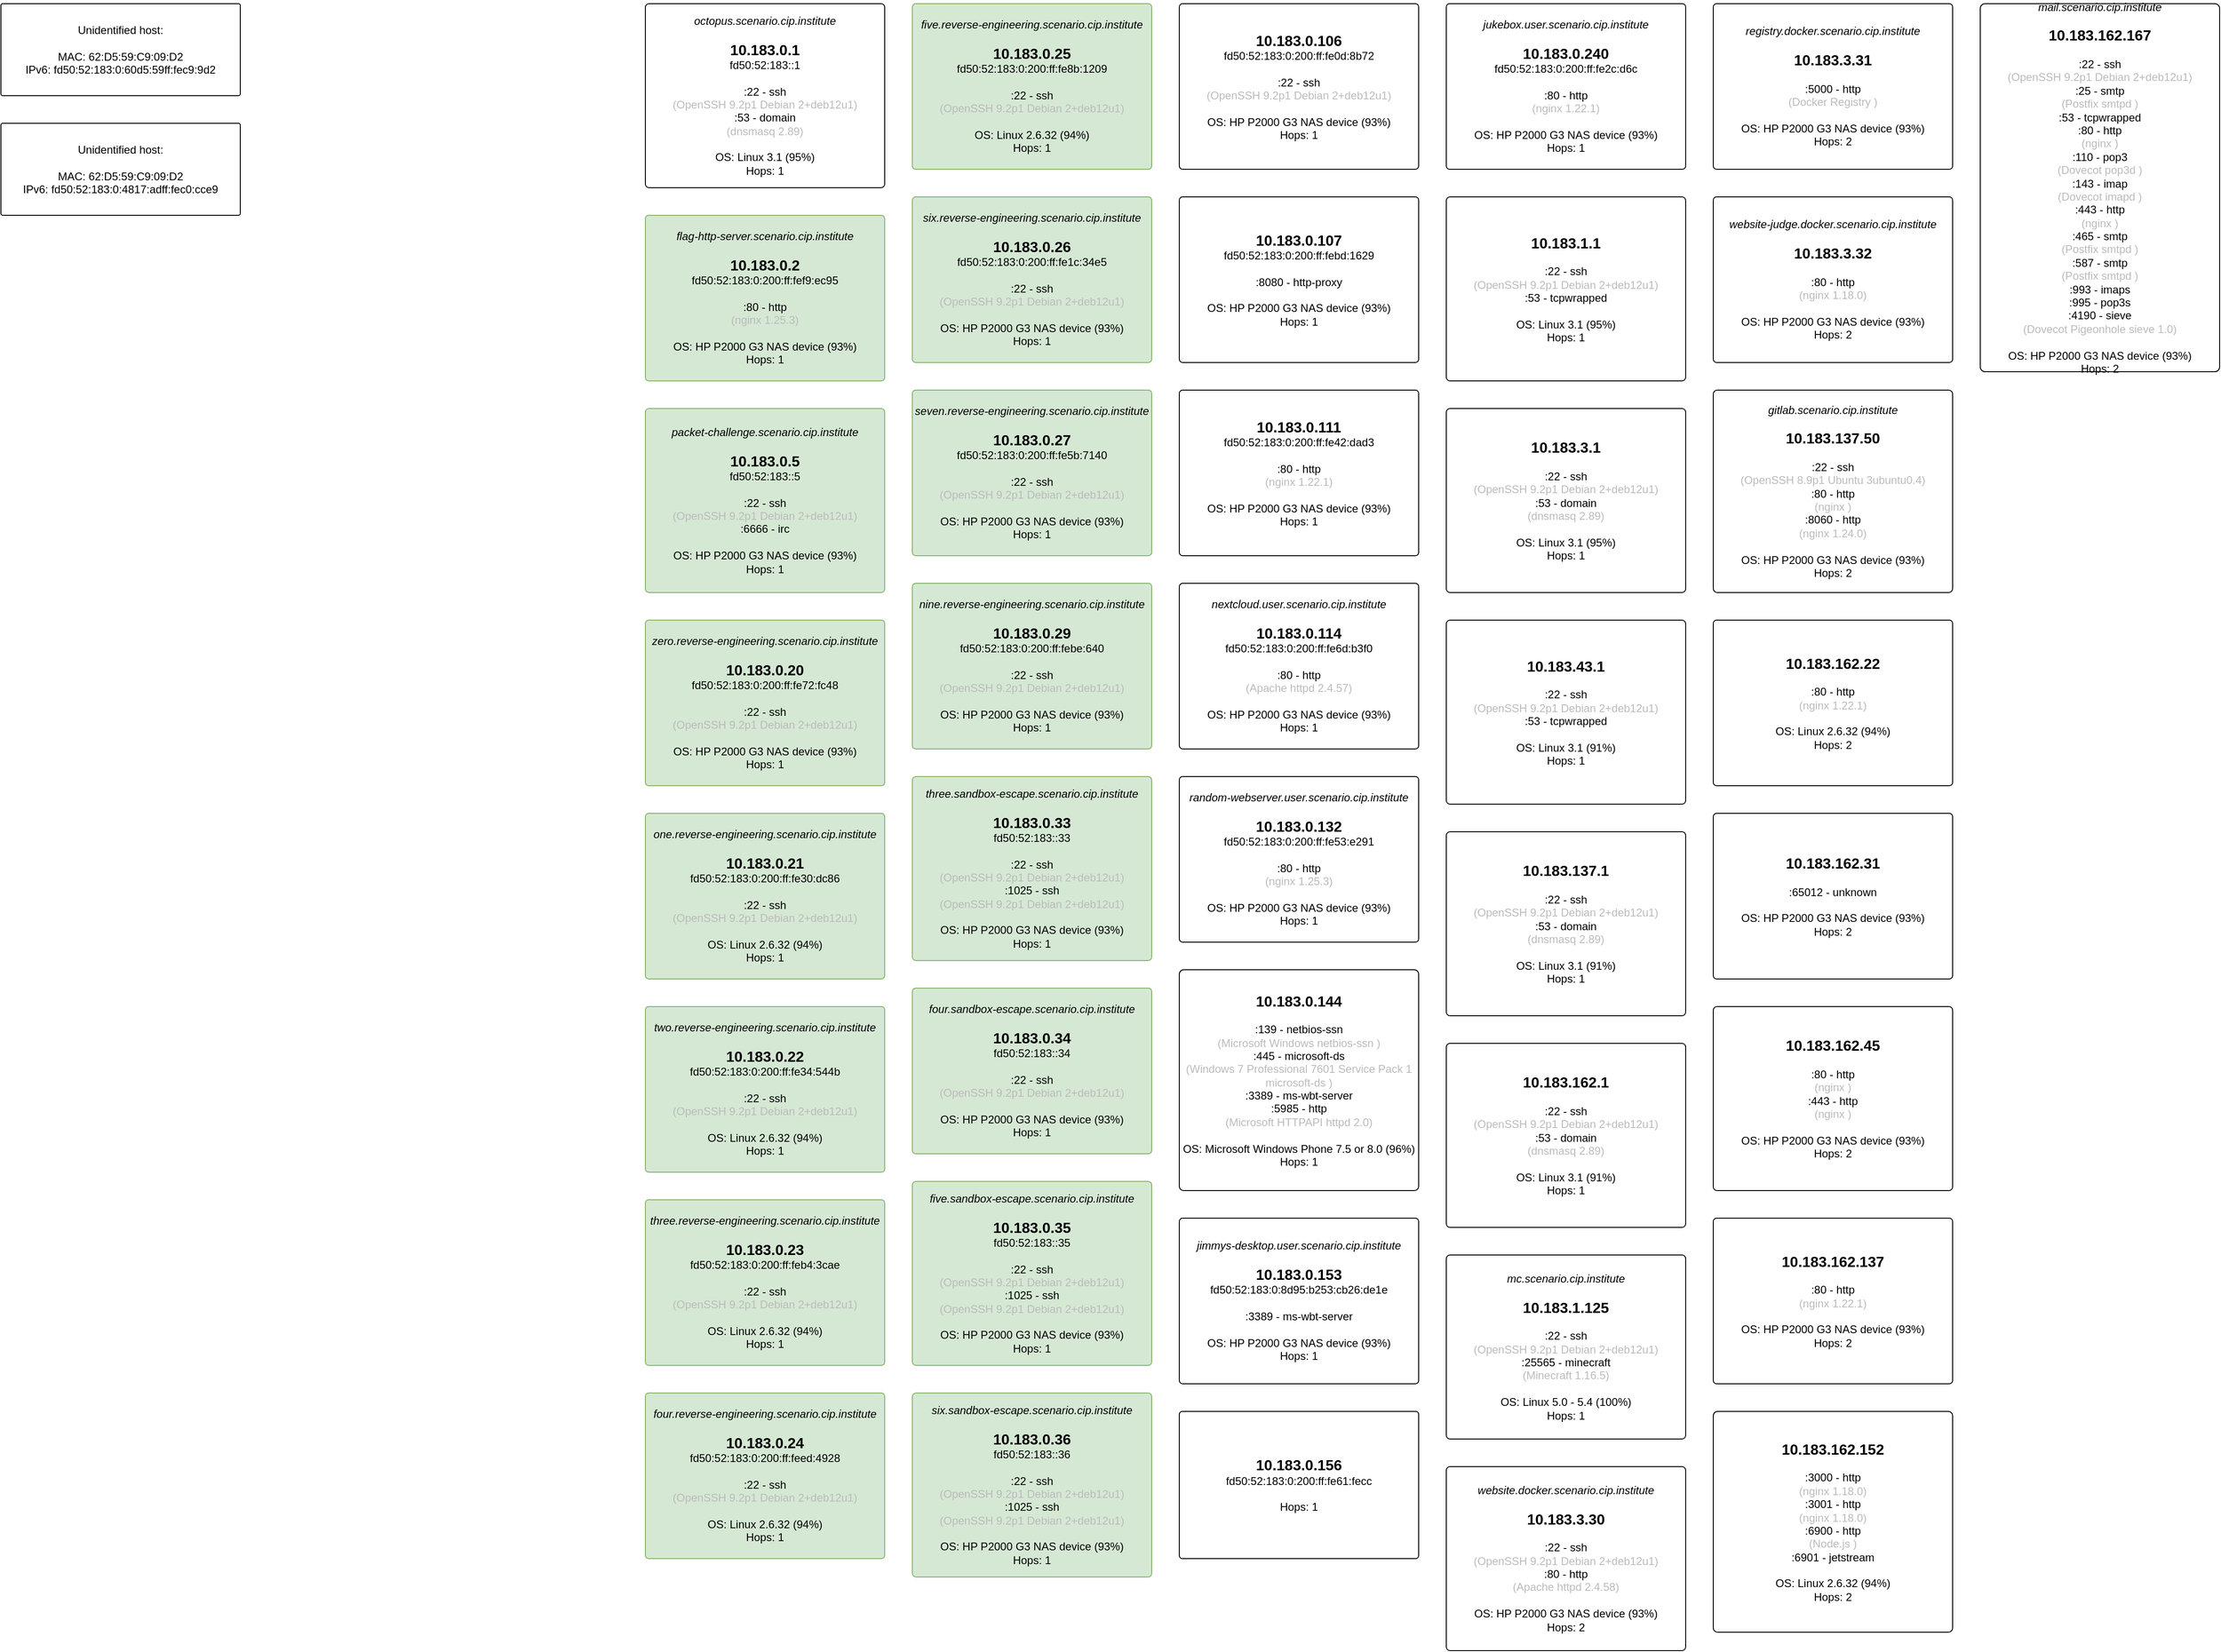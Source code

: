 <mxfile version="22.1.11" type="device">
  <diagram id="d443b605-843c-42fa-be82-cf4c33c4c545" name="Network Plan">
    <mxGraphModel dx="2268" dy="1428" grid="1" gridSize="10" guides="1" tooltips="1" connect="1" arrows="1" fold="1" page="0" pageScale="1" pageWidth="827" pageHeight="1169" math="0" shadow="0">
      <root>
        <mxCell id="0" />
        <mxCell id="1" parent="0" />
        <mxCell id="5db306fc-874c-4c61-a3e0-7ddc0f30e10e" value="&lt;i&gt;octopus.scenario.cip.institute&lt;/i&gt;&lt;br&gt;&lt;br&gt;&lt;strong style=&quot;font-size: 16px&quot;&gt;10.183.0.1&lt;/strong&gt;&lt;br&gt;fd50:52:183::1&lt;br&gt;&lt;br&gt;:22 - ssh&lt;br&gt;&lt;span style=&quot;color: #bbb&quot;&gt;(OpenSSH 9.2p1 Debian 2+deb12u1)&lt;/span&gt;&lt;br&gt;:53 - domain&lt;br&gt;&lt;span style=&quot;color: #bbb&quot;&gt;(dnsmasq 2.89)&lt;/span&gt;&lt;br&gt;&lt;br&gt;OS: Linux 3.1 (95%)&lt;br&gt;Hops: 1&lt;br&gt;" style="rounded=1;whiteSpace=wrap;html=1;arcSize=2" parent="1" vertex="1">
          <mxGeometry width="260" height="200" as="geometry" />
        </mxCell>
        <mxCell id="c33c6291-b58c-4257-854b-22d7e76c1a74" value="&lt;i&gt;flag-http-server.scenario.cip.institute&lt;/i&gt;&lt;br&gt;&lt;br&gt;&lt;strong style=&quot;font-size: 16px&quot;&gt;10.183.0.2&lt;/strong&gt;&lt;br&gt;fd50:52:183:0:200:ff:fef9:ec95&lt;br&gt;&lt;br&gt;:80 - http&lt;br&gt;&lt;span style=&quot;color: #bbb&quot;&gt;(nginx 1.25.3)&lt;/span&gt;&lt;br&gt;&lt;br&gt;OS: HP P2000 G3 NAS device (93%)&lt;br&gt;Hops: 1&lt;br&gt;" style="rounded=1;whiteSpace=wrap;html=1;arcSize=2;fillColor=#d5e8d4;strokeColor=#82b366;" parent="1" vertex="1">
          <mxGeometry y="230" width="260" height="180" as="geometry" />
        </mxCell>
        <mxCell id="dd70210d-e6ea-488e-96d8-88e9e4658ec1" value="&lt;i&gt;packet-challenge.scenario.cip.institute&lt;/i&gt;&lt;br&gt;&lt;br&gt;&lt;strong style=&quot;font-size: 16px&quot;&gt;10.183.0.5&lt;/strong&gt;&lt;br&gt;fd50:52:183::5&lt;br&gt;&lt;br&gt;:22 - ssh&lt;br&gt;&lt;span style=&quot;color: #bbb&quot;&gt;(OpenSSH 9.2p1 Debian 2+deb12u1)&lt;/span&gt;&lt;br&gt;:6666 - irc&lt;br&gt;&lt;br&gt;OS: HP P2000 G3 NAS device (93%)&lt;br&gt;Hops: 1&lt;br&gt;" style="rounded=1;whiteSpace=wrap;html=1;arcSize=2;fillColor=#d5e8d4;strokeColor=#82b366;" parent="1" vertex="1">
          <mxGeometry y="440" width="260" height="200" as="geometry" />
        </mxCell>
        <mxCell id="9a5c2ed3-09f4-4d96-8332-c76c0f2f69a3" value="&lt;i&gt;zero.reverse-engineering.scenario.cip.institute&lt;/i&gt;&lt;br&gt;&lt;br&gt;&lt;strong style=&quot;font-size: 16px&quot;&gt;10.183.0.20&lt;/strong&gt;&lt;br&gt;fd50:52:183:0:200:ff:fe72:fc48&lt;br&gt;&lt;br&gt;:22 - ssh&lt;br&gt;&lt;span style=&quot;color: #bbb&quot;&gt;(OpenSSH 9.2p1 Debian 2+deb12u1)&lt;/span&gt;&lt;br&gt;&lt;br&gt;OS: HP P2000 G3 NAS device (93%)&lt;br&gt;Hops: 1&lt;br&gt;" style="rounded=1;whiteSpace=wrap;html=1;arcSize=2;fillColor=#d5e8d4;strokeColor=#82b366;" parent="1" vertex="1">
          <mxGeometry y="670" width="260" height="180" as="geometry" />
        </mxCell>
        <mxCell id="7dfb84b7-edd8-42b2-8e9a-9fdde0206ac4" value="&lt;i&gt;one.reverse-engineering.scenario.cip.institute&lt;/i&gt;&lt;br&gt;&lt;br&gt;&lt;strong style=&quot;font-size: 16px&quot;&gt;10.183.0.21&lt;/strong&gt;&lt;br&gt;fd50:52:183:0:200:ff:fe30:dc86&lt;br&gt;&lt;br&gt;:22 - ssh&lt;br&gt;&lt;span style=&quot;color: #bbb&quot;&gt;(OpenSSH 9.2p1 Debian 2+deb12u1)&lt;/span&gt;&lt;br&gt;&lt;br&gt;OS: Linux 2.6.32 (94%)&lt;br&gt;Hops: 1&lt;br&gt;" style="rounded=1;whiteSpace=wrap;html=1;arcSize=2;fillColor=#d5e8d4;strokeColor=#82b366;" parent="1" vertex="1">
          <mxGeometry y="880" width="260" height="180" as="geometry" />
        </mxCell>
        <mxCell id="f87c1e10-0914-49b8-8a1e-8197336ca02b" value="&lt;i&gt;two.reverse-engineering.scenario.cip.institute&lt;/i&gt;&lt;br&gt;&lt;br&gt;&lt;strong style=&quot;font-size: 16px&quot;&gt;10.183.0.22&lt;/strong&gt;&lt;br&gt;fd50:52:183:0:200:ff:fe34:544b&lt;br&gt;&lt;br&gt;:22 - ssh&lt;br&gt;&lt;span style=&quot;color: #bbb&quot;&gt;(OpenSSH 9.2p1 Debian 2+deb12u1)&lt;/span&gt;&lt;br&gt;&lt;br&gt;OS: Linux 2.6.32 (94%)&lt;br&gt;Hops: 1&lt;br&gt;" style="rounded=1;whiteSpace=wrap;html=1;arcSize=2;fillColor=#d5e8d4;strokeColor=#82b366;" parent="1" vertex="1">
          <mxGeometry y="1090" width="260" height="180" as="geometry" />
        </mxCell>
        <mxCell id="885f8352-bff5-4b9b-8bdc-753a87f43c12" value="&lt;i&gt;three.reverse-engineering.scenario.cip.institute&lt;/i&gt;&lt;br&gt;&lt;br&gt;&lt;strong style=&quot;font-size: 16px&quot;&gt;10.183.0.23&lt;/strong&gt;&lt;br&gt;fd50:52:183:0:200:ff:feb4:3cae&lt;br&gt;&lt;br&gt;:22 - ssh&lt;br&gt;&lt;span style=&quot;color: #bbb&quot;&gt;(OpenSSH 9.2p1 Debian 2+deb12u1)&lt;/span&gt;&lt;br&gt;&lt;br&gt;OS: Linux 2.6.32 (94%)&lt;br&gt;Hops: 1&lt;br&gt;" style="rounded=1;whiteSpace=wrap;html=1;arcSize=2;fillColor=#d5e8d4;strokeColor=#82b366;" parent="1" vertex="1">
          <mxGeometry y="1300" width="260" height="180" as="geometry" />
        </mxCell>
        <mxCell id="9195fa0a-982b-4272-9a11-5f6ab0459e37" value="&lt;i&gt;four.reverse-engineering.scenario.cip.institute&lt;/i&gt;&lt;br&gt;&lt;br&gt;&lt;strong style=&quot;font-size: 16px&quot;&gt;10.183.0.24&lt;/strong&gt;&lt;br&gt;fd50:52:183:0:200:ff:feed:4928&lt;br&gt;&lt;br&gt;:22 - ssh&lt;br&gt;&lt;span style=&quot;color: #bbb&quot;&gt;(OpenSSH 9.2p1 Debian 2+deb12u1)&lt;/span&gt;&lt;br&gt;&lt;br&gt;OS: Linux 2.6.32 (94%)&lt;br&gt;Hops: 1&lt;br&gt;" style="rounded=1;whiteSpace=wrap;html=1;arcSize=2;fillColor=#d5e8d4;strokeColor=#82b366;" parent="1" vertex="1">
          <mxGeometry y="1510" width="260" height="180" as="geometry" />
        </mxCell>
        <mxCell id="fa7a0972-0d07-405d-8680-1a4f9389e877" value="&lt;i&gt;five.reverse-engineering.scenario.cip.institute&lt;/i&gt;&lt;br&gt;&lt;br&gt;&lt;strong style=&quot;font-size: 16px&quot;&gt;10.183.0.25&lt;/strong&gt;&lt;br&gt;fd50:52:183:0:200:ff:fe8b:1209&lt;br&gt;&lt;br&gt;:22 - ssh&lt;br&gt;&lt;span style=&quot;color: #bbb&quot;&gt;(OpenSSH 9.2p1 Debian 2+deb12u1)&lt;/span&gt;&lt;br&gt;&lt;br&gt;OS: Linux 2.6.32 (94%)&lt;br&gt;Hops: 1&lt;br&gt;" style="rounded=1;whiteSpace=wrap;html=1;arcSize=2;fillColor=#d5e8d4;strokeColor=#82b366;" parent="1" vertex="1">
          <mxGeometry x="290" width="260" height="180" as="geometry" />
        </mxCell>
        <mxCell id="fafdbe92-bcae-4537-884a-b8751e313530" value="&lt;i&gt;six.reverse-engineering.scenario.cip.institute&lt;/i&gt;&lt;br&gt;&lt;br&gt;&lt;strong style=&quot;font-size: 16px&quot;&gt;10.183.0.26&lt;/strong&gt;&lt;br&gt;fd50:52:183:0:200:ff:fe1c:34e5&lt;br&gt;&lt;br&gt;:22 - ssh&lt;br&gt;&lt;span style=&quot;color: #bbb&quot;&gt;(OpenSSH 9.2p1 Debian 2+deb12u1)&lt;/span&gt;&lt;br&gt;&lt;br&gt;OS: HP P2000 G3 NAS device (93%)&lt;br&gt;Hops: 1&lt;br&gt;" style="rounded=1;whiteSpace=wrap;html=1;arcSize=2;fillColor=#d5e8d4;strokeColor=#82b366;" parent="1" vertex="1">
          <mxGeometry x="290" y="210" width="260" height="180" as="geometry" />
        </mxCell>
        <mxCell id="bafef398-4bbc-4279-9faf-4c586bb1cc99" value="&lt;i&gt;seven.reverse-engineering.scenario.cip.institute&lt;/i&gt;&lt;br&gt;&lt;br&gt;&lt;strong style=&quot;font-size: 16px&quot;&gt;10.183.0.27&lt;/strong&gt;&lt;br&gt;fd50:52:183:0:200:ff:fe5b:7140&lt;br&gt;&lt;br&gt;:22 - ssh&lt;br&gt;&lt;span style=&quot;color: #bbb&quot;&gt;(OpenSSH 9.2p1 Debian 2+deb12u1)&lt;/span&gt;&lt;br&gt;&lt;br&gt;OS: HP P2000 G3 NAS device (93%)&lt;br&gt;Hops: 1&lt;br&gt;" style="rounded=1;whiteSpace=wrap;html=1;arcSize=2;fillColor=#d5e8d4;strokeColor=#82b366;" parent="1" vertex="1">
          <mxGeometry x="290" y="420" width="260" height="180" as="geometry" />
        </mxCell>
        <mxCell id="93ede991-eaf9-4d04-85ce-6ca53a8a1b62" value="&lt;i&gt;nine.reverse-engineering.scenario.cip.institute&lt;/i&gt;&lt;br&gt;&lt;br&gt;&lt;strong style=&quot;font-size: 16px&quot;&gt;10.183.0.29&lt;/strong&gt;&lt;br&gt;fd50:52:183:0:200:ff:febe:640&lt;br&gt;&lt;br&gt;:22 - ssh&lt;br&gt;&lt;span style=&quot;color: #bbb&quot;&gt;(OpenSSH 9.2p1 Debian 2+deb12u1)&lt;/span&gt;&lt;br&gt;&lt;br&gt;OS: HP P2000 G3 NAS device (93%)&lt;br&gt;Hops: 1&lt;br&gt;" style="rounded=1;whiteSpace=wrap;html=1;arcSize=2;fillColor=#d5e8d4;strokeColor=#82b366;" parent="1" vertex="1">
          <mxGeometry x="290" y="630" width="260" height="180" as="geometry" />
        </mxCell>
        <mxCell id="39a03a7b-355c-45cc-a14e-65d499bb2bd2" value="&lt;i&gt;three.sandbox-escape.scenario.cip.institute&lt;/i&gt;&lt;br&gt;&lt;br&gt;&lt;strong style=&quot;font-size: 16px&quot;&gt;10.183.0.33&lt;/strong&gt;&lt;br&gt;fd50:52:183::33&lt;br&gt;&lt;br&gt;:22 - ssh&lt;br&gt;&lt;span style=&quot;color: #bbb&quot;&gt;(OpenSSH 9.2p1 Debian 2+deb12u1)&lt;/span&gt;&lt;br&gt;:1025 - ssh&lt;br&gt;&lt;span style=&quot;color: #bbb&quot;&gt;(OpenSSH 9.2p1 Debian 2+deb12u1)&lt;/span&gt;&lt;br&gt;&lt;br&gt;OS: HP P2000 G3 NAS device (93%)&lt;br&gt;Hops: 1&lt;br&gt;" style="rounded=1;whiteSpace=wrap;html=1;arcSize=2;fillColor=#d5e8d4;strokeColor=#82b366;" parent="1" vertex="1">
          <mxGeometry x="290" y="840" width="260" height="200" as="geometry" />
        </mxCell>
        <mxCell id="c3a3c7db-3ad7-4047-851f-d720bbe8210b" value="&lt;i&gt;four.sandbox-escape.scenario.cip.institute&lt;/i&gt;&lt;br&gt;&lt;br&gt;&lt;strong style=&quot;font-size: 16px&quot;&gt;10.183.0.34&lt;/strong&gt;&lt;br&gt;fd50:52:183::34&lt;br&gt;&lt;br&gt;:22 - ssh&lt;br&gt;&lt;span style=&quot;color: #bbb&quot;&gt;(OpenSSH 9.2p1 Debian 2+deb12u1)&lt;/span&gt;&lt;br&gt;&lt;br&gt;OS: HP P2000 G3 NAS device (93%)&lt;br&gt;Hops: 1&lt;br&gt;" style="rounded=1;whiteSpace=wrap;html=1;arcSize=2;fillColor=#d5e8d4;strokeColor=#82b366;" parent="1" vertex="1">
          <mxGeometry x="290" y="1070" width="260" height="180" as="geometry" />
        </mxCell>
        <mxCell id="ca3ab8cc-bc2a-4a74-b88e-6c8809355f0d" value="&lt;i&gt;five.sandbox-escape.scenario.cip.institute&lt;/i&gt;&lt;br&gt;&lt;br&gt;&lt;strong style=&quot;font-size: 16px&quot;&gt;10.183.0.35&lt;/strong&gt;&lt;br&gt;fd50:52:183::35&lt;br&gt;&lt;br&gt;:22 - ssh&lt;br&gt;&lt;span style=&quot;color: #bbb&quot;&gt;(OpenSSH 9.2p1 Debian 2+deb12u1)&lt;/span&gt;&lt;br&gt;:1025 - ssh&lt;br&gt;&lt;span style=&quot;color: #bbb&quot;&gt;(OpenSSH 9.2p1 Debian 2+deb12u1)&lt;/span&gt;&lt;br&gt;&lt;br&gt;OS: HP P2000 G3 NAS device (93%)&lt;br&gt;Hops: 1&lt;br&gt;" style="rounded=1;whiteSpace=wrap;html=1;arcSize=2;fillColor=#d5e8d4;strokeColor=#82b366;" parent="1" vertex="1">
          <mxGeometry x="290" y="1280" width="260" height="200" as="geometry" />
        </mxCell>
        <mxCell id="f1ffe4e7-679d-429a-8b55-9a6f4c096754" value="&lt;i&gt;six.sandbox-escape.scenario.cip.institute&lt;/i&gt;&lt;br&gt;&lt;br&gt;&lt;strong style=&quot;font-size: 16px&quot;&gt;10.183.0.36&lt;/strong&gt;&lt;br&gt;fd50:52:183::36&lt;br&gt;&lt;br&gt;:22 - ssh&lt;br&gt;&lt;span style=&quot;color: #bbb&quot;&gt;(OpenSSH 9.2p1 Debian 2+deb12u1)&lt;/span&gt;&lt;br&gt;:1025 - ssh&lt;br&gt;&lt;span style=&quot;color: #bbb&quot;&gt;(OpenSSH 9.2p1 Debian 2+deb12u1)&lt;/span&gt;&lt;br&gt;&lt;br&gt;OS: HP P2000 G3 NAS device (93%)&lt;br&gt;Hops: 1&lt;br&gt;" style="rounded=1;whiteSpace=wrap;html=1;arcSize=2;fillColor=#d5e8d4;strokeColor=#82b366;" parent="1" vertex="1">
          <mxGeometry x="290" y="1510" width="260" height="200" as="geometry" />
        </mxCell>
        <mxCell id="e40a94c8-2142-42e7-bd9f-3152f5c2338e" value="&lt;strong style=&quot;font-size: 16px&quot;&gt;10.183.0.106&lt;/strong&gt;&lt;br&gt;fd50:52:183:0:200:ff:fe0d:8b72&lt;br&gt;&lt;br&gt;:22 - ssh&lt;br&gt;&lt;span style=&quot;color: #bbb&quot;&gt;(OpenSSH 9.2p1 Debian 2+deb12u1)&lt;/span&gt;&lt;br&gt;&lt;br&gt;OS: HP P2000 G3 NAS device (93%)&lt;br&gt;Hops: 1&lt;br&gt;" style="rounded=1;whiteSpace=wrap;html=1;arcSize=2" parent="1" vertex="1">
          <mxGeometry x="580" width="260" height="180" as="geometry" />
        </mxCell>
        <mxCell id="74e6559c-72c2-4cb4-a3a6-2385f2061f39" value="&lt;strong style=&quot;font-size: 16px&quot;&gt;10.183.0.107&lt;/strong&gt;&lt;br&gt;fd50:52:183:0:200:ff:febd:1629&lt;br&gt;&lt;br&gt;:8080 - http-proxy&lt;br&gt;&lt;br&gt;OS: HP P2000 G3 NAS device (93%)&lt;br&gt;Hops: 1&lt;br&gt;" style="rounded=1;whiteSpace=wrap;html=1;arcSize=2" parent="1" vertex="1">
          <mxGeometry x="580" y="210" width="260" height="180" as="geometry" />
        </mxCell>
        <mxCell id="74606265-d3ae-4999-8fed-5f2cc7c90a09" value="&lt;strong style=&quot;font-size: 16px&quot;&gt;10.183.0.111&lt;/strong&gt;&lt;br&gt;fd50:52:183:0:200:ff:fe42:dad3&lt;br&gt;&lt;br&gt;:80 - http&lt;br&gt;&lt;span style=&quot;color: #bbb&quot;&gt;(nginx 1.22.1)&lt;/span&gt;&lt;br&gt;&lt;br&gt;OS: HP P2000 G3 NAS device (93%)&lt;br&gt;Hops: 1&lt;br&gt;" style="rounded=1;whiteSpace=wrap;html=1;arcSize=2" parent="1" vertex="1">
          <mxGeometry x="580" y="420" width="260" height="180" as="geometry" />
        </mxCell>
        <mxCell id="bbe37784-086b-4aa8-8bae-58e95fd4ecef" value="&lt;i&gt;nextcloud.user.scenario.cip.institute&lt;/i&gt;&lt;br&gt;&lt;br&gt;&lt;strong style=&quot;font-size: 16px&quot;&gt;10.183.0.114&lt;/strong&gt;&lt;br&gt;fd50:52:183:0:200:ff:fe6d:b3f0&lt;br&gt;&lt;br&gt;:80 - http&lt;br&gt;&lt;span style=&quot;color: #bbb&quot;&gt;(Apache httpd 2.4.57)&lt;/span&gt;&lt;br&gt;&lt;br&gt;OS: HP P2000 G3 NAS device (93%)&lt;br&gt;Hops: 1&lt;br&gt;" style="rounded=1;whiteSpace=wrap;html=1;arcSize=2" parent="1" vertex="1">
          <mxGeometry x="580" y="630" width="260" height="180" as="geometry" />
        </mxCell>
        <mxCell id="b6721a04-8405-41ca-a556-e871cd8f1bdc" value="&lt;i&gt;random-webserver.user.scenario.cip.institute&lt;/i&gt;&lt;br&gt;&lt;br&gt;&lt;strong style=&quot;font-size: 16px&quot;&gt;10.183.0.132&lt;/strong&gt;&lt;br&gt;fd50:52:183:0:200:ff:fe53:e291&lt;br&gt;&lt;br&gt;:80 - http&lt;br&gt;&lt;span style=&quot;color: #bbb&quot;&gt;(nginx 1.25.3)&lt;/span&gt;&lt;br&gt;&lt;br&gt;OS: HP P2000 G3 NAS device (93%)&lt;br&gt;Hops: 1&lt;br&gt;" style="rounded=1;whiteSpace=wrap;html=1;arcSize=2" parent="1" vertex="1">
          <mxGeometry x="580" y="840" width="260" height="180" as="geometry" />
        </mxCell>
        <mxCell id="9240db98-b5d2-48f1-807a-64f3ea26304e" value="&lt;strong style=&quot;font-size: 16px&quot;&gt;10.183.0.144&lt;/strong&gt;&lt;br&gt;&lt;br&gt;:139 - netbios-ssn&lt;br&gt;&lt;span style=&quot;color: #bbb&quot;&gt;(Microsoft Windows netbios-ssn )&lt;/span&gt;&lt;br&gt;:445 - microsoft-ds&lt;br&gt;&lt;span style=&quot;color: #bbb&quot;&gt;(Windows 7 Professional 7601 Service Pack 1 microsoft-ds )&lt;/span&gt;&lt;br&gt;:3389 - ms-wbt-server&lt;br&gt;:5985 - http&lt;br&gt;&lt;span style=&quot;color: #bbb&quot;&gt;(Microsoft HTTPAPI httpd 2.0)&lt;/span&gt;&lt;br&gt;&lt;br&gt;OS: Microsoft Windows Phone 7.5 or 8.0 (96%)&lt;br&gt;Hops: 1&lt;br&gt;" style="rounded=1;whiteSpace=wrap;html=1;arcSize=2" parent="1" vertex="1">
          <mxGeometry x="580" y="1050" width="260" height="240" as="geometry" />
        </mxCell>
        <mxCell id="93ba1909-eebc-43d8-a4b7-a20888091d9b" value="&lt;i&gt;jimmys-desktop.user.scenario.cip.institute&lt;/i&gt;&lt;br&gt;&lt;br&gt;&lt;strong style=&quot;font-size: 16px&quot;&gt;10.183.0.153&lt;/strong&gt;&lt;br&gt;fd50:52:183:0:8d95:b253:cb26:de1e&lt;br&gt;&lt;br&gt;:3389 - ms-wbt-server&lt;br&gt;&lt;br&gt;OS: HP P2000 G3 NAS device (93%)&lt;br&gt;Hops: 1&lt;br&gt;" style="rounded=1;whiteSpace=wrap;html=1;arcSize=2" parent="1" vertex="1">
          <mxGeometry x="580" y="1320" width="260" height="180" as="geometry" />
        </mxCell>
        <mxCell id="ce70fc9d-e3cd-49d6-9ba2-a3876c52911d" value="&lt;strong style=&quot;font-size: 16px&quot;&gt;10.183.0.156&lt;/strong&gt;&lt;br&gt;fd50:52:183:0:200:ff:fe61:fecc&lt;br&gt;&lt;br&gt;Hops: 1&lt;br&gt;" style="rounded=1;whiteSpace=wrap;html=1;arcSize=2" parent="1" vertex="1">
          <mxGeometry x="580" y="1530" width="260" height="160" as="geometry" />
        </mxCell>
        <mxCell id="515fa072-43cb-4ee8-a1ae-ce3227df36d2" value="&lt;i&gt;jukebox.user.scenario.cip.institute&lt;/i&gt;&lt;br&gt;&lt;br&gt;&lt;strong style=&quot;font-size: 16px&quot;&gt;10.183.0.240&lt;/strong&gt;&lt;br&gt;fd50:52:183:0:200:ff:fe2c:d6c&lt;br&gt;&lt;br&gt;:80 - http&lt;br&gt;&lt;span style=&quot;color: #bbb&quot;&gt;(nginx 1.22.1)&lt;/span&gt;&lt;br&gt;&lt;br&gt;OS: HP P2000 G3 NAS device (93%)&lt;br&gt;Hops: 1&lt;br&gt;" style="rounded=1;whiteSpace=wrap;html=1;arcSize=2" parent="1" vertex="1">
          <mxGeometry x="870" width="260" height="180" as="geometry" />
        </mxCell>
        <mxCell id="5327c010-6156-4225-958e-df09d930ec81" value="&lt;strong style=&quot;font-size: 16px&quot;&gt;10.183.1.1&lt;/strong&gt;&lt;br&gt;&lt;br&gt;:22 - ssh&lt;br&gt;&lt;span style=&quot;color: #bbb&quot;&gt;(OpenSSH 9.2p1 Debian 2+deb12u1)&lt;/span&gt;&lt;br&gt;:53 - tcpwrapped&lt;br&gt;&lt;br&gt;OS: Linux 3.1 (95%)&lt;br&gt;Hops: 1&lt;br&gt;" style="rounded=1;whiteSpace=wrap;html=1;arcSize=2" parent="1" vertex="1">
          <mxGeometry x="870" y="210" width="260" height="200" as="geometry" />
        </mxCell>
        <mxCell id="4328a9b6-9b6b-43c7-88e9-b252b65cc187" value="&lt;strong style=&quot;font-size: 16px&quot;&gt;10.183.3.1&lt;/strong&gt;&lt;br&gt;&lt;br&gt;:22 - ssh&lt;br&gt;&lt;span style=&quot;color: #bbb&quot;&gt;(OpenSSH 9.2p1 Debian 2+deb12u1)&lt;/span&gt;&lt;br&gt;:53 - domain&lt;br&gt;&lt;span style=&quot;color: #bbb&quot;&gt;(dnsmasq 2.89)&lt;/span&gt;&lt;br&gt;&lt;br&gt;OS: Linux 3.1 (95%)&lt;br&gt;Hops: 1&lt;br&gt;" style="rounded=1;whiteSpace=wrap;html=1;arcSize=2" parent="1" vertex="1">
          <mxGeometry x="870" y="440" width="260" height="200" as="geometry" />
        </mxCell>
        <mxCell id="8dcdf69d-34eb-4965-9e18-e741f15856eb" value="&lt;strong style=&quot;font-size: 16px&quot;&gt;10.183.43.1&lt;/strong&gt;&lt;br&gt;&lt;br&gt;:22 - ssh&lt;br&gt;&lt;span style=&quot;color: #bbb&quot;&gt;(OpenSSH 9.2p1 Debian 2+deb12u1)&lt;/span&gt;&lt;br&gt;:53 - tcpwrapped&lt;br&gt;&lt;br&gt;OS: Linux 3.1 (91%)&lt;br&gt;Hops: 1&lt;br&gt;" style="rounded=1;whiteSpace=wrap;html=1;arcSize=2" parent="1" vertex="1">
          <mxGeometry x="870" y="670" width="260" height="200" as="geometry" />
        </mxCell>
        <mxCell id="a6d30bb0-132c-44f5-910d-d729e9ef78c0" value="&lt;strong style=&quot;font-size: 16px&quot;&gt;10.183.137.1&lt;/strong&gt;&lt;br&gt;&lt;br&gt;:22 - ssh&lt;br&gt;&lt;span style=&quot;color: #bbb&quot;&gt;(OpenSSH 9.2p1 Debian 2+deb12u1)&lt;/span&gt;&lt;br&gt;:53 - domain&lt;br&gt;&lt;span style=&quot;color: #bbb&quot;&gt;(dnsmasq 2.89)&lt;/span&gt;&lt;br&gt;&lt;br&gt;OS: Linux 3.1 (91%)&lt;br&gt;Hops: 1&lt;br&gt;" style="rounded=1;whiteSpace=wrap;html=1;arcSize=2" parent="1" vertex="1">
          <mxGeometry x="870" y="900" width="260" height="200" as="geometry" />
        </mxCell>
        <mxCell id="0be84d7c-1cfb-4152-a6f3-92c542813d74" value="&lt;strong style=&quot;font-size: 16px&quot;&gt;10.183.162.1&lt;/strong&gt;&lt;br&gt;&lt;br&gt;:22 - ssh&lt;br&gt;&lt;span style=&quot;color: #bbb&quot;&gt;(OpenSSH 9.2p1 Debian 2+deb12u1)&lt;/span&gt;&lt;br&gt;:53 - domain&lt;br&gt;&lt;span style=&quot;color: #bbb&quot;&gt;(dnsmasq 2.89)&lt;/span&gt;&lt;br&gt;&lt;br&gt;OS: Linux 3.1 (91%)&lt;br&gt;Hops: 1&lt;br&gt;" style="rounded=1;whiteSpace=wrap;html=1;arcSize=2" parent="1" vertex="1">
          <mxGeometry x="870" y="1130" width="260" height="200" as="geometry" />
        </mxCell>
        <mxCell id="4c0a76f5-0885-4f6c-94fe-a3478980db96" value="&lt;i&gt;mc.scenario.cip.institute&lt;/i&gt;&lt;br&gt;&lt;br&gt;&lt;strong style=&quot;font-size: 16px&quot;&gt;10.183.1.125&lt;/strong&gt;&lt;br&gt;&lt;br&gt;:22 - ssh&lt;br&gt;&lt;span style=&quot;color: #bbb&quot;&gt;(OpenSSH 9.2p1 Debian 2+deb12u1)&lt;/span&gt;&lt;br&gt;:25565 - minecraft&lt;br&gt;&lt;span style=&quot;color: #bbb&quot;&gt;(Minecraft 1.16.5)&lt;/span&gt;&lt;br&gt;&lt;br&gt;OS: Linux 5.0 - 5.4 (100%)&lt;br&gt;Hops: 1&lt;br&gt;" style="rounded=1;whiteSpace=wrap;html=1;arcSize=2" parent="1" vertex="1">
          <mxGeometry x="870" y="1360" width="260" height="200" as="geometry" />
        </mxCell>
        <mxCell id="de96d1cd-b64d-4440-a20e-a8a2bd23952c" value="&lt;i&gt;website.docker.scenario.cip.institute&lt;/i&gt;&lt;br&gt;&lt;br&gt;&lt;strong style=&quot;font-size: 16px&quot;&gt;10.183.3.30&lt;/strong&gt;&lt;br&gt;&lt;br&gt;:22 - ssh&lt;br&gt;&lt;span style=&quot;color: #bbb&quot;&gt;(OpenSSH 9.2p1 Debian 2+deb12u1)&lt;/span&gt;&lt;br&gt;:80 - http&lt;br&gt;&lt;span style=&quot;color: #bbb&quot;&gt;(Apache httpd 2.4.58)&lt;/span&gt;&lt;br&gt;&lt;br&gt;OS: HP P2000 G3 NAS device (93%)&lt;br&gt;Hops: 2&lt;br&gt;" style="rounded=1;whiteSpace=wrap;html=1;arcSize=2" parent="1" vertex="1">
          <mxGeometry x="870" y="1590" width="260" height="200" as="geometry" />
        </mxCell>
        <mxCell id="656a84c6-0ded-45ac-83e7-a4ec348e4478" value="&lt;i&gt;registry.docker.scenario.cip.institute&lt;/i&gt;&lt;br&gt;&lt;br&gt;&lt;strong style=&quot;font-size: 16px&quot;&gt;10.183.3.31&lt;/strong&gt;&lt;br&gt;&lt;br&gt;:5000 - http&lt;br&gt;&lt;span style=&quot;color: #bbb&quot;&gt;(Docker Registry )&lt;/span&gt;&lt;br&gt;&lt;br&gt;OS: HP P2000 G3 NAS device (93%)&lt;br&gt;Hops: 2&lt;br&gt;" style="rounded=1;whiteSpace=wrap;html=1;arcSize=2" parent="1" vertex="1">
          <mxGeometry x="1160" width="260" height="180" as="geometry" />
        </mxCell>
        <mxCell id="53879a1b-506c-4aed-90f5-b6b853dfa594" value="&lt;i&gt;website-judge.docker.scenario.cip.institute&lt;/i&gt;&lt;br&gt;&lt;br&gt;&lt;strong style=&quot;font-size: 16px&quot;&gt;10.183.3.32&lt;/strong&gt;&lt;br&gt;&lt;br&gt;:80 - http&lt;br&gt;&lt;span style=&quot;color: #bbb&quot;&gt;(nginx 1.18.0)&lt;/span&gt;&lt;br&gt;&lt;br&gt;OS: HP P2000 G3 NAS device (93%)&lt;br&gt;Hops: 2&lt;br&gt;" style="rounded=1;whiteSpace=wrap;html=1;arcSize=2" parent="1" vertex="1">
          <mxGeometry x="1160" y="210" width="260" height="180" as="geometry" />
        </mxCell>
        <mxCell id="a1a471a9-58ba-4c7c-aea5-d36939e61920" value="&lt;i&gt;gitlab.scenario.cip.institute&lt;/i&gt;&lt;br&gt;&lt;br&gt;&lt;strong style=&quot;font-size: 16px&quot;&gt;10.183.137.50&lt;/strong&gt;&lt;br&gt;&lt;br&gt;:22 - ssh&lt;br&gt;&lt;span style=&quot;color: #bbb&quot;&gt;(OpenSSH 8.9p1 Ubuntu 3ubuntu0.4)&lt;/span&gt;&lt;br&gt;:80 - http&lt;br&gt;&lt;span style=&quot;color: #bbb&quot;&gt;(nginx )&lt;/span&gt;&lt;br&gt;:8060 - http&lt;br&gt;&lt;span style=&quot;color: #bbb&quot;&gt;(nginx 1.24.0)&lt;/span&gt;&lt;br&gt;&lt;br&gt;OS: HP P2000 G3 NAS device (93%)&lt;br&gt;Hops: 2&lt;br&gt;" style="rounded=1;whiteSpace=wrap;html=1;arcSize=2" parent="1" vertex="1">
          <mxGeometry x="1160" y="420" width="260" height="220" as="geometry" />
        </mxCell>
        <mxCell id="5336b9b5-743e-4631-b027-3c143b45052c" value="&lt;strong style=&quot;font-size: 16px&quot;&gt;10.183.162.22&lt;/strong&gt;&lt;br&gt;&lt;br&gt;:80 - http&lt;br&gt;&lt;span style=&quot;color: #bbb&quot;&gt;(nginx 1.22.1)&lt;/span&gt;&lt;br&gt;&lt;br&gt;OS: Linux 2.6.32 (94%)&lt;br&gt;Hops: 2&lt;br&gt;" style="rounded=1;whiteSpace=wrap;html=1;arcSize=2" parent="1" vertex="1">
          <mxGeometry x="1160" y="670" width="260" height="180" as="geometry" />
        </mxCell>
        <mxCell id="a228c732-f6ec-48fd-a4ba-5ecc8ece76a1" value="&lt;strong style=&quot;font-size: 16px&quot;&gt;10.183.162.31&lt;/strong&gt;&lt;br&gt;&lt;br&gt;:65012 - unknown&lt;br&gt;&lt;br&gt;OS: HP P2000 G3 NAS device (93%)&lt;br&gt;Hops: 2&lt;br&gt;" style="rounded=1;whiteSpace=wrap;html=1;arcSize=2" parent="1" vertex="1">
          <mxGeometry x="1160" y="880" width="260" height="180" as="geometry" />
        </mxCell>
        <mxCell id="df055ef3-37db-46c3-84e8-0c5809b99679" value="&lt;strong style=&quot;font-size: 16px&quot;&gt;10.183.162.45&lt;/strong&gt;&lt;br&gt;&lt;br&gt;:80 - http&lt;br&gt;&lt;span style=&quot;color: #bbb&quot;&gt;(nginx )&lt;/span&gt;&lt;br&gt;:443 - http&lt;br&gt;&lt;span style=&quot;color: #bbb&quot;&gt;(nginx )&lt;/span&gt;&lt;br&gt;&lt;br&gt;OS: HP P2000 G3 NAS device (93%)&lt;br&gt;Hops: 2&lt;br&gt;" style="rounded=1;whiteSpace=wrap;html=1;arcSize=2" parent="1" vertex="1">
          <mxGeometry x="1160" y="1090" width="260" height="200" as="geometry" />
        </mxCell>
        <mxCell id="1d83d400-96a9-4608-b423-dbe17e93cb7e" value="&lt;strong style=&quot;font-size: 16px&quot;&gt;10.183.162.137&lt;/strong&gt;&lt;br&gt;&lt;br&gt;:80 - http&lt;br&gt;&lt;span style=&quot;color: #bbb&quot;&gt;(nginx 1.22.1)&lt;/span&gt;&lt;br&gt;&lt;br&gt;OS: HP P2000 G3 NAS device (93%)&lt;br&gt;Hops: 2&lt;br&gt;" style="rounded=1;whiteSpace=wrap;html=1;arcSize=2" parent="1" vertex="1">
          <mxGeometry x="1160" y="1320" width="260" height="180" as="geometry" />
        </mxCell>
        <mxCell id="0b477bdc-c7bb-43a7-89bf-39ef41534af0" value="&lt;strong style=&quot;font-size: 16px&quot;&gt;10.183.162.152&lt;/strong&gt;&lt;br&gt;&lt;br&gt;:3000 - http&lt;br&gt;&lt;span style=&quot;color: #bbb&quot;&gt;(nginx 1.18.0)&lt;/span&gt;&lt;br&gt;:3001 - http&lt;br&gt;&lt;span style=&quot;color: #bbb&quot;&gt;(nginx 1.18.0)&lt;/span&gt;&lt;br&gt;:6900 - http&lt;br&gt;&lt;span style=&quot;color: #bbb&quot;&gt;(Node.js )&lt;/span&gt;&lt;br&gt;:6901 - jetstream&lt;br&gt;&lt;br&gt;OS: Linux 2.6.32 (94%)&lt;br&gt;Hops: 2&lt;br&gt;" style="rounded=1;whiteSpace=wrap;html=1;arcSize=2" parent="1" vertex="1">
          <mxGeometry x="1160" y="1530" width="260" height="240" as="geometry" />
        </mxCell>
        <mxCell id="17a024c9-18ea-4529-a9ca-4dde1fb266e3" value="&lt;i&gt;mail.scenario.cip.institute&lt;/i&gt;&lt;br&gt;&lt;br&gt;&lt;strong style=&quot;font-size: 16px&quot;&gt;10.183.162.167&lt;/strong&gt;&lt;br&gt;&lt;br&gt;:22 - ssh&lt;br&gt;&lt;span style=&quot;color: #bbb&quot;&gt;(OpenSSH 9.2p1 Debian 2+deb12u1)&lt;/span&gt;&lt;br&gt;:25 - smtp&lt;br&gt;&lt;span style=&quot;color: #bbb&quot;&gt;(Postfix smtpd )&lt;/span&gt;&lt;br&gt;:53 - tcpwrapped&lt;br&gt;:80 - http&lt;br&gt;&lt;span style=&quot;color: #bbb&quot;&gt;(nginx )&lt;/span&gt;&lt;br&gt;:110 - pop3&lt;br&gt;&lt;span style=&quot;color: #bbb&quot;&gt;(Dovecot pop3d )&lt;/span&gt;&lt;br&gt;:143 - imap&lt;br&gt;&lt;span style=&quot;color: #bbb&quot;&gt;(Dovecot imapd )&lt;/span&gt;&lt;br&gt;:443 - http&lt;br&gt;&lt;span style=&quot;color: #bbb&quot;&gt;(nginx )&lt;/span&gt;&lt;br&gt;:465 - smtp&lt;br&gt;&lt;span style=&quot;color: #bbb&quot;&gt;(Postfix smtpd )&lt;/span&gt;&lt;br&gt;:587 - smtp&lt;br&gt;&lt;span style=&quot;color: #bbb&quot;&gt;(Postfix smtpd )&lt;/span&gt;&lt;br&gt;:993 - imaps&lt;br&gt;:995 - pop3s&lt;br&gt;:4190 - sieve&lt;br&gt;&lt;span style=&quot;color: #bbb&quot;&gt;(Dovecot Pigeonhole sieve 1.0)&lt;/span&gt;&lt;br&gt;&lt;br&gt;OS: HP P2000 G3 NAS device (93%)&lt;br&gt;Hops: 2&lt;br&gt;" style="rounded=1;whiteSpace=wrap;html=1;arcSize=2" parent="1" vertex="1">
          <mxGeometry x="1450" width="260" height="400" as="geometry" />
        </mxCell>
        <mxCell id="2177faa7-2b18-4247-9bbb-bb52fc13ba0a" value="Unidentified host:&lt;br&gt;&lt;br&gt;MAC: 62:D5:59:C9:09:D2&lt;br&gt;IPv6: fd50:52:183:0:60d5:59ff:fec9:9d2" style="rounded=1;whiteSpace=wrap;html=1;arcSize=2" parent="1" vertex="1">
          <mxGeometry x="-700" width="260" height="100" as="geometry" />
        </mxCell>
        <mxCell id="ec00103a-819c-4d0d-9f44-d2cd8044d9cb" value="Unidentified host:&lt;br&gt;&lt;br&gt;MAC: 62:D5:59:C9:09:D2&lt;br&gt;IPv6: fd50:52:183:0:4817:adff:fec0:cce9" style="rounded=1;whiteSpace=wrap;html=1;arcSize=2" parent="1" vertex="1">
          <mxGeometry x="-700" y="130" width="260" height="100" as="geometry" />
        </mxCell>
      </root>
    </mxGraphModel>
  </diagram>
</mxfile>

